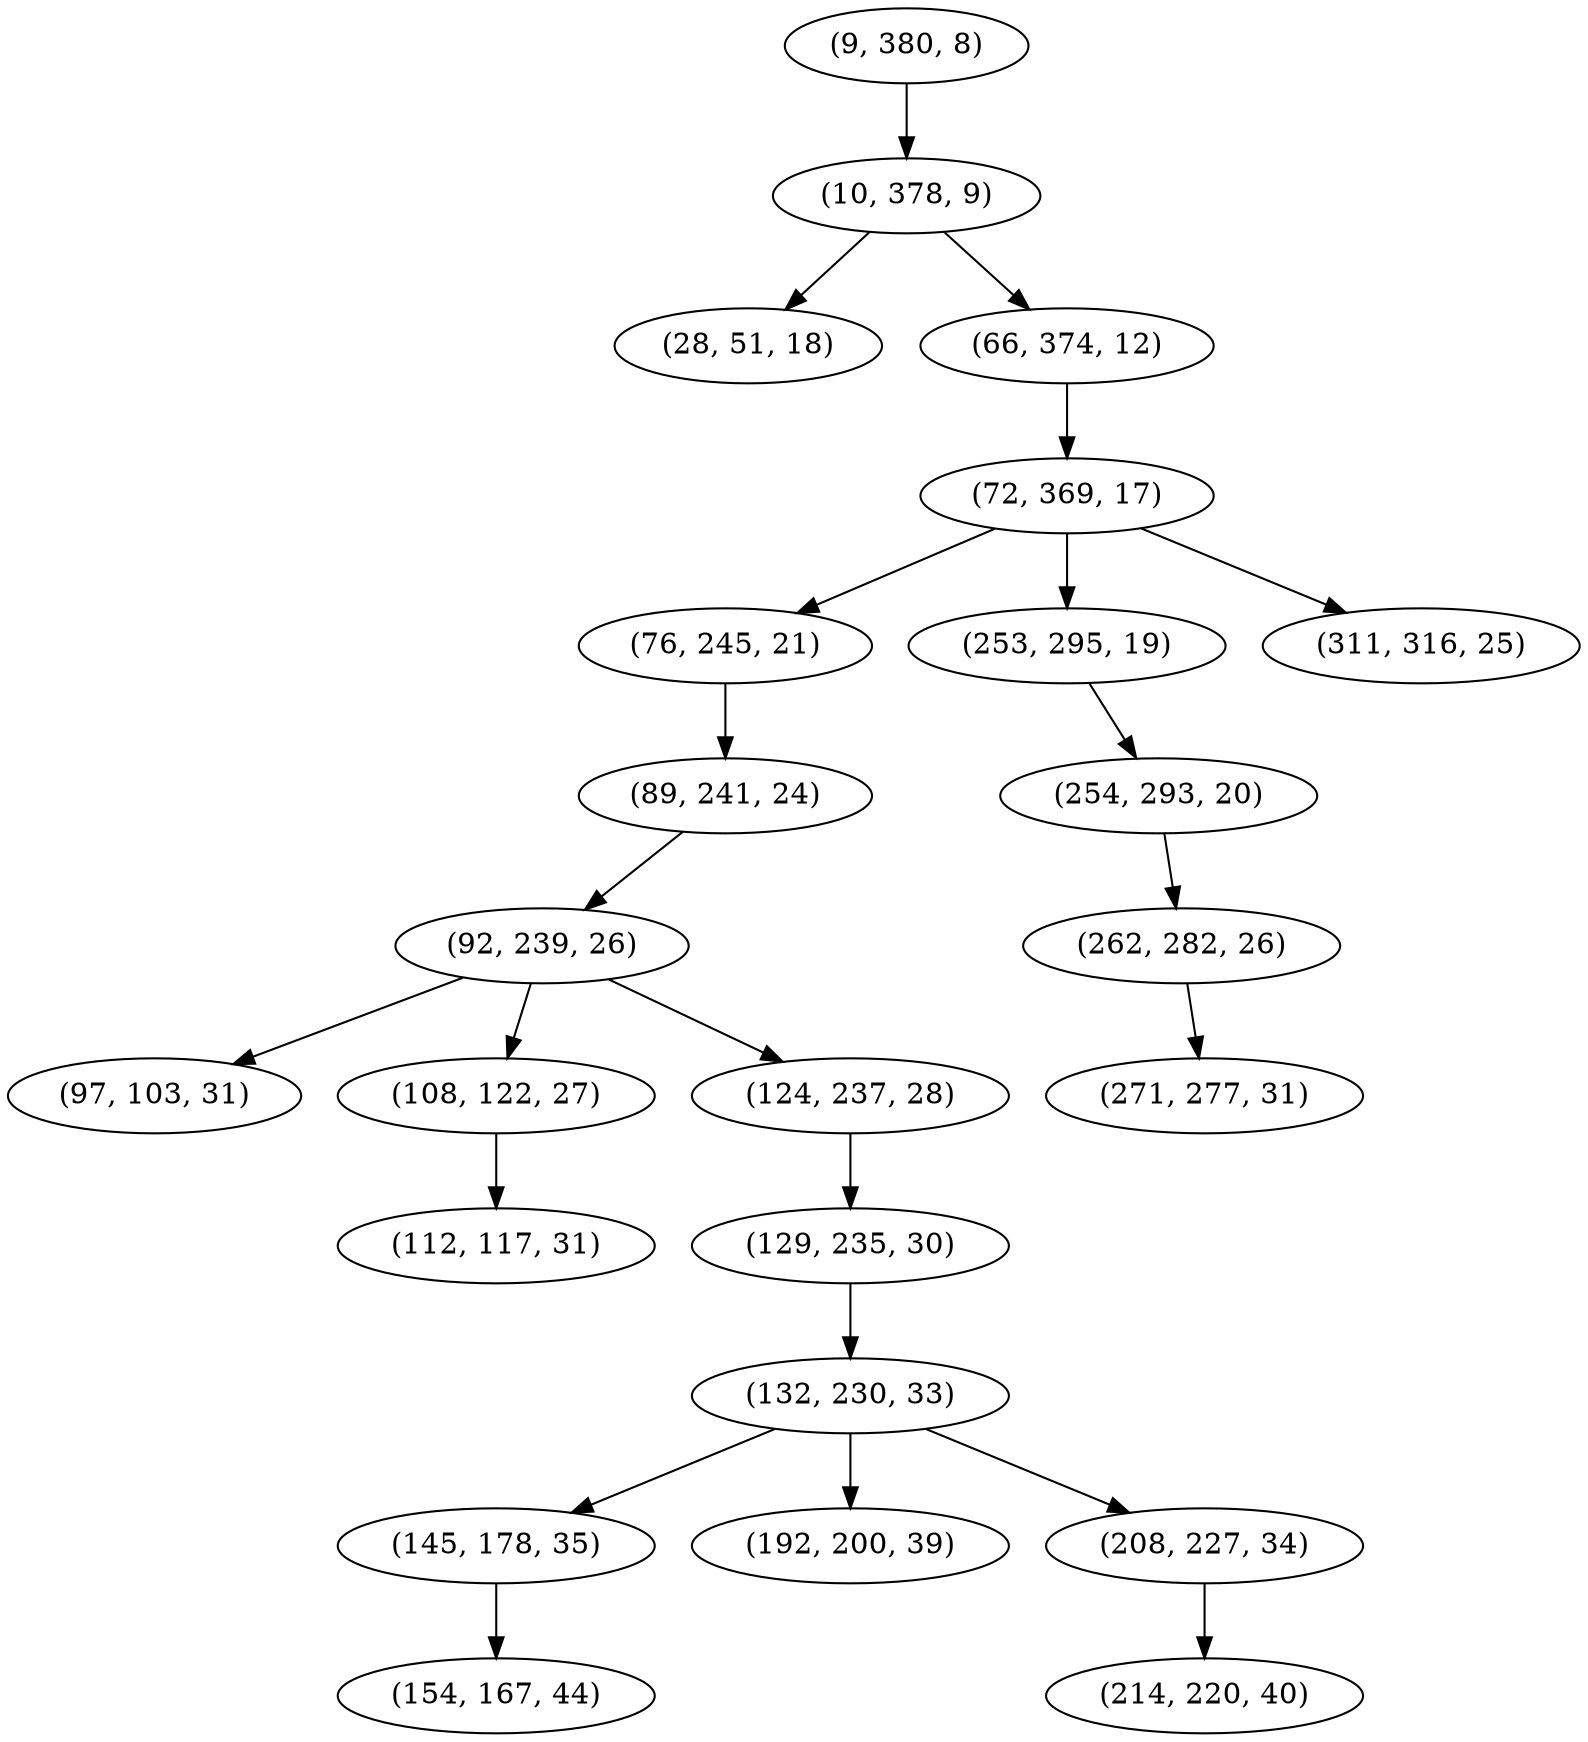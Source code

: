 digraph tree {
    "(9, 380, 8)";
    "(10, 378, 9)";
    "(28, 51, 18)";
    "(66, 374, 12)";
    "(72, 369, 17)";
    "(76, 245, 21)";
    "(89, 241, 24)";
    "(92, 239, 26)";
    "(97, 103, 31)";
    "(108, 122, 27)";
    "(112, 117, 31)";
    "(124, 237, 28)";
    "(129, 235, 30)";
    "(132, 230, 33)";
    "(145, 178, 35)";
    "(154, 167, 44)";
    "(192, 200, 39)";
    "(208, 227, 34)";
    "(214, 220, 40)";
    "(253, 295, 19)";
    "(254, 293, 20)";
    "(262, 282, 26)";
    "(271, 277, 31)";
    "(311, 316, 25)";
    "(9, 380, 8)" -> "(10, 378, 9)";
    "(10, 378, 9)" -> "(28, 51, 18)";
    "(10, 378, 9)" -> "(66, 374, 12)";
    "(66, 374, 12)" -> "(72, 369, 17)";
    "(72, 369, 17)" -> "(76, 245, 21)";
    "(72, 369, 17)" -> "(253, 295, 19)";
    "(72, 369, 17)" -> "(311, 316, 25)";
    "(76, 245, 21)" -> "(89, 241, 24)";
    "(89, 241, 24)" -> "(92, 239, 26)";
    "(92, 239, 26)" -> "(97, 103, 31)";
    "(92, 239, 26)" -> "(108, 122, 27)";
    "(92, 239, 26)" -> "(124, 237, 28)";
    "(108, 122, 27)" -> "(112, 117, 31)";
    "(124, 237, 28)" -> "(129, 235, 30)";
    "(129, 235, 30)" -> "(132, 230, 33)";
    "(132, 230, 33)" -> "(145, 178, 35)";
    "(132, 230, 33)" -> "(192, 200, 39)";
    "(132, 230, 33)" -> "(208, 227, 34)";
    "(145, 178, 35)" -> "(154, 167, 44)";
    "(208, 227, 34)" -> "(214, 220, 40)";
    "(253, 295, 19)" -> "(254, 293, 20)";
    "(254, 293, 20)" -> "(262, 282, 26)";
    "(262, 282, 26)" -> "(271, 277, 31)";
}
